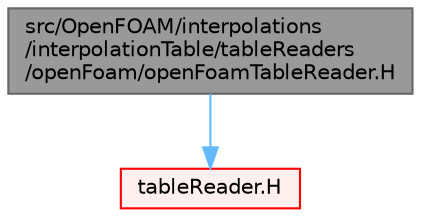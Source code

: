 digraph "src/OpenFOAM/interpolations/interpolationTable/tableReaders/openFoam/openFoamTableReader.H"
{
 // LATEX_PDF_SIZE
  bgcolor="transparent";
  edge [fontname=Helvetica,fontsize=10,labelfontname=Helvetica,labelfontsize=10];
  node [fontname=Helvetica,fontsize=10,shape=box,height=0.2,width=0.4];
  Node1 [id="Node000001",label="src/OpenFOAM/interpolations\l/interpolationTable/tableReaders\l/openFoam/openFoamTableReader.H",height=0.2,width=0.4,color="gray40", fillcolor="grey60", style="filled", fontcolor="black",tooltip=" "];
  Node1 -> Node2 [id="edge1_Node000001_Node000002",color="steelblue1",style="solid",tooltip=" "];
  Node2 [id="Node000002",label="tableReader.H",height=0.2,width=0.4,color="red", fillcolor="#FFF0F0", style="filled",URL="$tableReader_8H.html",tooltip=" "];
}
